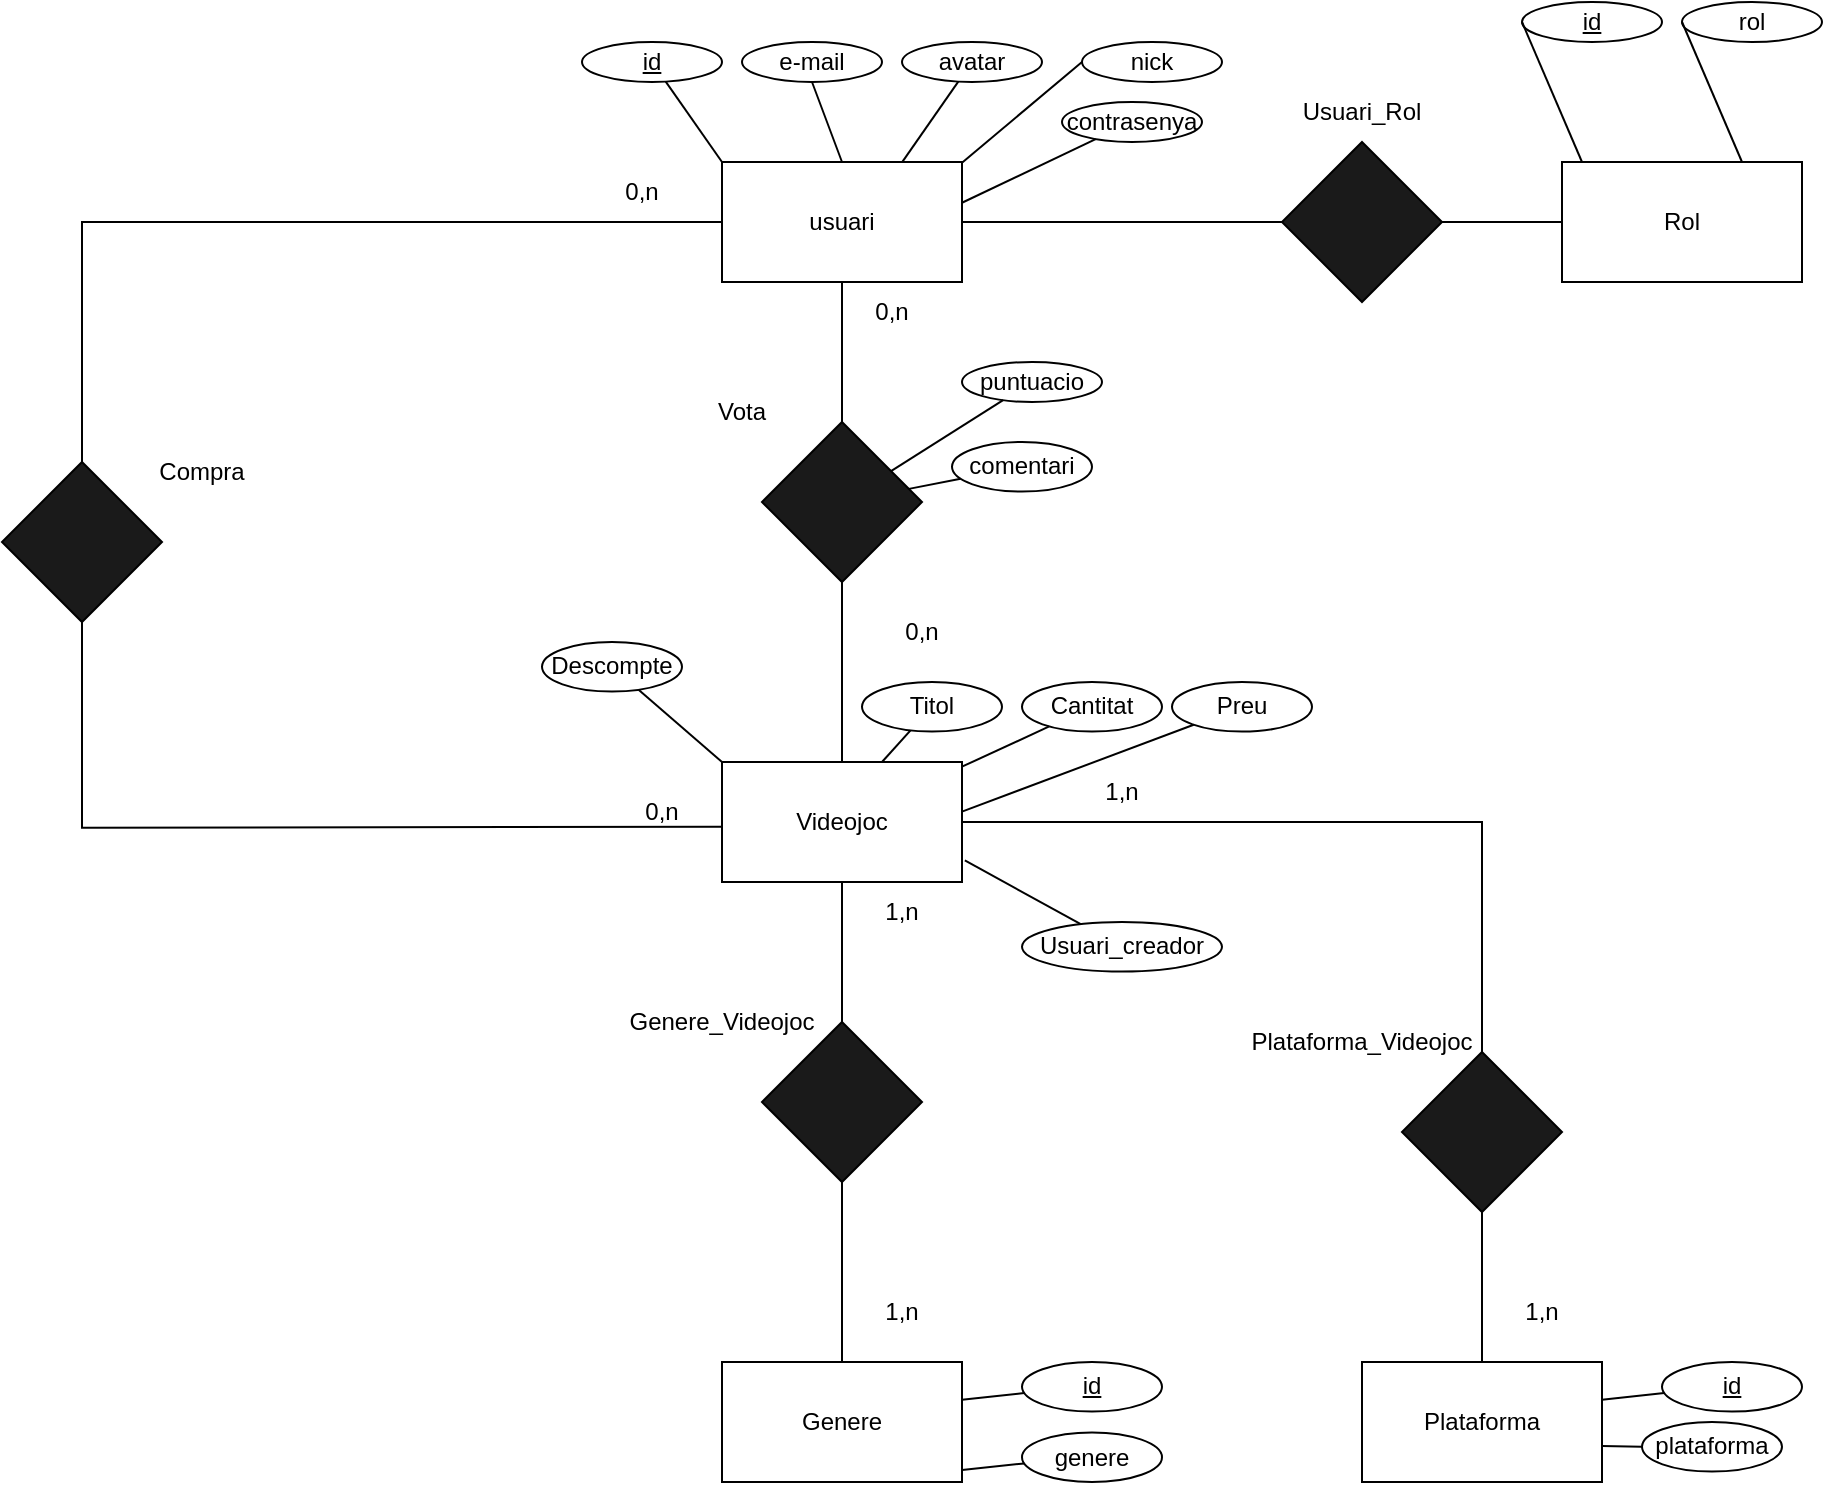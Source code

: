 <mxfile version="20.3.3" type="device"><diagram id="R2lEEEUBdFMjLlhIrx00" name="Page-1"><mxGraphModel dx="1611" dy="379" grid="1" gridSize="10" guides="1" tooltips="1" connect="1" arrows="1" fold="1" page="1" pageScale="1" pageWidth="850" pageHeight="1100" math="0" shadow="0" extFonts="Permanent Marker^https://fonts.googleapis.com/css?family=Permanent+Marker"><root><mxCell id="0"/><mxCell id="1" parent="0"/><mxCell id="MI0PiALp_Y_5vJV6NwfO-20" value="" style="edgeStyle=orthogonalEdgeStyle;rounded=0;orthogonalLoop=1;jettySize=auto;html=1;endArrow=none;endFill=0;" parent="1" source="MI0PiALp_Y_5vJV6NwfO-1" target="MI0PiALp_Y_5vJV6NwfO-19" edge="1"><mxGeometry relative="1" as="geometry"/></mxCell><mxCell id="MI0PiALp_Y_5vJV6NwfO-29" value="" style="edgeStyle=orthogonalEdgeStyle;rounded=0;orthogonalLoop=1;jettySize=auto;html=1;endArrow=none;endFill=0;" parent="1" source="MI0PiALp_Y_5vJV6NwfO-1" target="MI0PiALp_Y_5vJV6NwfO-28" edge="1"><mxGeometry relative="1" as="geometry"/></mxCell><mxCell id="MI0PiALp_Y_5vJV6NwfO-75" value="" style="edgeStyle=orthogonalEdgeStyle;rounded=0;orthogonalLoop=1;jettySize=auto;html=1;endArrow=none;endFill=0;" parent="1" source="MI0PiALp_Y_5vJV6NwfO-1" target="MI0PiALp_Y_5vJV6NwfO-74" edge="1"><mxGeometry relative="1" as="geometry"/></mxCell><mxCell id="MI0PiALp_Y_5vJV6NwfO-1" value="usuari" style="rounded=0;whiteSpace=wrap;html=1;" parent="1" vertex="1"><mxGeometry x="130" y="120" width="120" height="60" as="geometry"/></mxCell><mxCell id="MI0PiALp_Y_5vJV6NwfO-2" value="&lt;u&gt;id&lt;/u&gt;" style="ellipse;whiteSpace=wrap;html=1;rounded=0;" parent="1" vertex="1"><mxGeometry x="60" y="60" width="70" height="20" as="geometry"/></mxCell><mxCell id="MI0PiALp_Y_5vJV6NwfO-9" value="e-mail" style="ellipse;whiteSpace=wrap;html=1;rounded=0;" parent="1" vertex="1"><mxGeometry x="140" y="60" width="70" height="20" as="geometry"/></mxCell><mxCell id="MI0PiALp_Y_5vJV6NwfO-10" value="avatar" style="ellipse;whiteSpace=wrap;html=1;rounded=0;" parent="1" vertex="1"><mxGeometry x="220" y="60" width="70" height="20" as="geometry"/></mxCell><mxCell id="MI0PiALp_Y_5vJV6NwfO-11" value="nick" style="ellipse;whiteSpace=wrap;html=1;rounded=0;" parent="1" vertex="1"><mxGeometry x="310" y="60" width="70" height="20" as="geometry"/></mxCell><mxCell id="MI0PiALp_Y_5vJV6NwfO-13" value="contrasenya" style="ellipse;whiteSpace=wrap;html=1;rounded=0;" parent="1" vertex="1"><mxGeometry x="300" y="90" width="70" height="20" as="geometry"/></mxCell><mxCell id="MI0PiALp_Y_5vJV6NwfO-14" value="" style="endArrow=none;html=1;rounded=0;entryX=0.5;entryY=1;entryDx=0;entryDy=0;" parent="1" target="MI0PiALp_Y_5vJV6NwfO-9" edge="1"><mxGeometry width="50" height="50" relative="1" as="geometry"><mxPoint x="190" y="120" as="sourcePoint"/><mxPoint x="240" y="70" as="targetPoint"/></mxGeometry></mxCell><mxCell id="MI0PiALp_Y_5vJV6NwfO-15" value="" style="endArrow=none;html=1;rounded=0;" parent="1" target="MI0PiALp_Y_5vJV6NwfO-2" edge="1"><mxGeometry width="50" height="50" relative="1" as="geometry"><mxPoint x="130" y="120" as="sourcePoint"/><mxPoint x="115" y="80" as="targetPoint"/></mxGeometry></mxCell><mxCell id="MI0PiALp_Y_5vJV6NwfO-16" value="" style="endArrow=none;html=1;rounded=0;" parent="1" target="MI0PiALp_Y_5vJV6NwfO-10" edge="1"><mxGeometry width="50" height="50" relative="1" as="geometry"><mxPoint x="220" y="120.19" as="sourcePoint"/><mxPoint x="191.826" y="79.998" as="targetPoint"/></mxGeometry></mxCell><mxCell id="MI0PiALp_Y_5vJV6NwfO-17" value="" style="endArrow=none;html=1;rounded=0;entryX=0;entryY=0.5;entryDx=0;entryDy=0;" parent="1" target="MI0PiALp_Y_5vJV6NwfO-11" edge="1"><mxGeometry width="50" height="50" relative="1" as="geometry"><mxPoint x="250" y="120.38" as="sourcePoint"/><mxPoint x="278.136" y="79.996" as="targetPoint"/></mxGeometry></mxCell><mxCell id="MI0PiALp_Y_5vJV6NwfO-18" value="" style="endArrow=none;html=1;rounded=0;" parent="1" target="MI0PiALp_Y_5vJV6NwfO-13" edge="1"><mxGeometry width="50" height="50" relative="1" as="geometry"><mxPoint x="250" y="140.38" as="sourcePoint"/><mxPoint x="278.136" y="99.996" as="targetPoint"/></mxGeometry></mxCell><mxCell id="MI0PiALp_Y_5vJV6NwfO-22" value="" style="edgeStyle=orthogonalEdgeStyle;rounded=0;orthogonalLoop=1;jettySize=auto;html=1;endArrow=none;endFill=0;" parent="1" source="MI0PiALp_Y_5vJV6NwfO-19" target="MI0PiALp_Y_5vJV6NwfO-21" edge="1"><mxGeometry relative="1" as="geometry"/></mxCell><mxCell id="MI0PiALp_Y_5vJV6NwfO-19" value="" style="rhombus;whiteSpace=wrap;html=1;rounded=0;fillColor=#1A1A1A;" parent="1" vertex="1"><mxGeometry x="410" y="110" width="80" height="80" as="geometry"/></mxCell><mxCell id="MI0PiALp_Y_5vJV6NwfO-21" value="Rol" style="whiteSpace=wrap;html=1;rounded=0;" parent="1" vertex="1"><mxGeometry x="550" y="120" width="120" height="60" as="geometry"/></mxCell><mxCell id="MI0PiALp_Y_5vJV6NwfO-23" value="&lt;u&gt;id&lt;/u&gt;" style="ellipse;whiteSpace=wrap;html=1;rounded=0;" parent="1" vertex="1"><mxGeometry x="530" y="40" width="70" height="20" as="geometry"/></mxCell><mxCell id="MI0PiALp_Y_5vJV6NwfO-24" value="" style="endArrow=none;html=1;rounded=0;entryX=0;entryY=0.5;entryDx=0;entryDy=0;" parent="1" target="MI0PiALp_Y_5vJV6NwfO-23" edge="1"><mxGeometry width="50" height="50" relative="1" as="geometry"><mxPoint x="560" y="120.0" as="sourcePoint"/><mxPoint x="588.136" y="79.616" as="targetPoint"/></mxGeometry></mxCell><mxCell id="MI0PiALp_Y_5vJV6NwfO-25" value="rol" style="ellipse;whiteSpace=wrap;html=1;rounded=0;" parent="1" vertex="1"><mxGeometry x="610" y="40" width="70" height="20" as="geometry"/></mxCell><mxCell id="MI0PiALp_Y_5vJV6NwfO-26" value="" style="endArrow=none;html=1;rounded=0;entryX=0;entryY=0.5;entryDx=0;entryDy=0;" parent="1" target="MI0PiALp_Y_5vJV6NwfO-25" edge="1"><mxGeometry width="50" height="50" relative="1" as="geometry"><mxPoint x="640" y="120.0" as="sourcePoint"/><mxPoint x="668.136" y="79.616" as="targetPoint"/></mxGeometry></mxCell><mxCell id="MI0PiALp_Y_5vJV6NwfO-27" value="Usuari_Rol" style="text;html=1;strokeColor=none;fillColor=none;align=center;verticalAlign=middle;whiteSpace=wrap;rounded=0;" parent="1" vertex="1"><mxGeometry x="420" y="80" width="60" height="30" as="geometry"/></mxCell><mxCell id="MI0PiALp_Y_5vJV6NwfO-38" value="" style="edgeStyle=orthogonalEdgeStyle;rounded=0;orthogonalLoop=1;jettySize=auto;html=1;endArrow=none;endFill=0;" parent="1" source="MI0PiALp_Y_5vJV6NwfO-28" target="MI0PiALp_Y_5vJV6NwfO-37" edge="1"><mxGeometry relative="1" as="geometry"/></mxCell><mxCell id="MI0PiALp_Y_5vJV6NwfO-28" value="" style="rhombus;whiteSpace=wrap;html=1;rounded=0;fillColor=#1A1A1A;" parent="1" vertex="1"><mxGeometry x="150" y="250" width="80" height="80" as="geometry"/></mxCell><mxCell id="MI0PiALp_Y_5vJV6NwfO-32" value="puntuacio" style="ellipse;whiteSpace=wrap;html=1;rounded=0;" parent="1" vertex="1"><mxGeometry x="250" y="220" width="70" height="20" as="geometry"/></mxCell><mxCell id="MI0PiALp_Y_5vJV6NwfO-33" value="" style="endArrow=none;html=1;rounded=0;" parent="1" source="MI0PiALp_Y_5vJV6NwfO-28" target="MI0PiALp_Y_5vJV6NwfO-32" edge="1"><mxGeometry width="50" height="50" relative="1" as="geometry"><mxPoint x="200" y="270.38" as="sourcePoint"/><mxPoint x="228.136" y="229.996" as="targetPoint"/></mxGeometry></mxCell><mxCell id="MI0PiALp_Y_5vJV6NwfO-34" value="comentari" style="ellipse;whiteSpace=wrap;html=1;rounded=0;" parent="1" vertex="1"><mxGeometry x="245" y="260" width="70" height="24.81" as="geometry"/></mxCell><mxCell id="MI0PiALp_Y_5vJV6NwfO-35" value="" style="endArrow=none;html=1;rounded=0;" parent="1" source="MI0PiALp_Y_5vJV6NwfO-28" target="MI0PiALp_Y_5vJV6NwfO-34" edge="1"><mxGeometry width="50" height="50" relative="1" as="geometry"><mxPoint x="195" y="315.19" as="sourcePoint"/><mxPoint x="223.136" y="274.806" as="targetPoint"/></mxGeometry></mxCell><mxCell id="MI0PiALp_Y_5vJV6NwfO-36" value="Vota" style="text;html=1;strokeColor=none;fillColor=none;align=center;verticalAlign=middle;whiteSpace=wrap;rounded=0;" parent="1" vertex="1"><mxGeometry x="110" y="230" width="60" height="30" as="geometry"/></mxCell><mxCell id="MI0PiALp_Y_5vJV6NwfO-51" value="" style="edgeStyle=orthogonalEdgeStyle;rounded=0;orthogonalLoop=1;jettySize=auto;html=1;endArrow=none;endFill=0;" parent="1" source="MI0PiALp_Y_5vJV6NwfO-37" target="MI0PiALp_Y_5vJV6NwfO-50" edge="1"><mxGeometry relative="1" as="geometry"/></mxCell><mxCell id="MI0PiALp_Y_5vJV6NwfO-64" value="" style="edgeStyle=orthogonalEdgeStyle;rounded=0;orthogonalLoop=1;jettySize=auto;html=1;endArrow=none;endFill=0;" parent="1" source="MI0PiALp_Y_5vJV6NwfO-37" target="MI0PiALp_Y_5vJV6NwfO-63" edge="1"><mxGeometry relative="1" as="geometry"/></mxCell><mxCell id="MI0PiALp_Y_5vJV6NwfO-37" value="Videojoc" style="whiteSpace=wrap;html=1;rounded=0;" parent="1" vertex="1"><mxGeometry x="130" y="420" width="120" height="60" as="geometry"/></mxCell><mxCell id="MI0PiALp_Y_5vJV6NwfO-39" value="Titol" style="ellipse;whiteSpace=wrap;html=1;rounded=0;" parent="1" vertex="1"><mxGeometry x="200" y="380" width="70" height="24.81" as="geometry"/></mxCell><mxCell id="MI0PiALp_Y_5vJV6NwfO-40" value="" style="endArrow=none;html=1;rounded=0;" parent="1" target="MI0PiALp_Y_5vJV6NwfO-39" edge="1"><mxGeometry width="50" height="50" relative="1" as="geometry"><mxPoint x="210" y="420.0" as="sourcePoint"/><mxPoint x="238.136" y="379.616" as="targetPoint"/></mxGeometry></mxCell><mxCell id="MI0PiALp_Y_5vJV6NwfO-42" value="Preu" style="ellipse;whiteSpace=wrap;html=1;rounded=0;" parent="1" vertex="1"><mxGeometry x="355" y="380" width="70" height="24.81" as="geometry"/></mxCell><mxCell id="MI0PiALp_Y_5vJV6NwfO-43" value="" style="endArrow=none;html=1;rounded=0;" parent="1" target="MI0PiALp_Y_5vJV6NwfO-42" edge="1"><mxGeometry width="50" height="50" relative="1" as="geometry"><mxPoint x="250" y="444.81" as="sourcePoint"/><mxPoint x="278.136" y="404.426" as="targetPoint"/></mxGeometry></mxCell><mxCell id="MI0PiALp_Y_5vJV6NwfO-44" value="Cantitat" style="ellipse;whiteSpace=wrap;html=1;rounded=0;" parent="1" vertex="1"><mxGeometry x="280" y="380" width="70" height="24.81" as="geometry"/></mxCell><mxCell id="MI0PiALp_Y_5vJV6NwfO-45" value="" style="endArrow=none;html=1;rounded=0;" parent="1" source="MI0PiALp_Y_5vJV6NwfO-37" target="MI0PiALp_Y_5vJV6NwfO-44" edge="1"><mxGeometry width="50" height="50" relative="1" as="geometry"><mxPoint x="260" y="474.81" as="sourcePoint"/><mxPoint x="288.136" y="434.426" as="targetPoint"/></mxGeometry></mxCell><mxCell id="MI0PiALp_Y_5vJV6NwfO-46" value="Usuari_creador" style="ellipse;whiteSpace=wrap;html=1;rounded=0;" parent="1" vertex="1"><mxGeometry x="280" y="500" width="100" height="24.81" as="geometry"/></mxCell><mxCell id="MI0PiALp_Y_5vJV6NwfO-47" value="" style="endArrow=none;html=1;rounded=0;exitX=1.012;exitY=0.82;exitDx=0;exitDy=0;exitPerimeter=0;" parent="1" source="MI0PiALp_Y_5vJV6NwfO-37" target="MI0PiALp_Y_5vJV6NwfO-46" edge="1"><mxGeometry width="50" height="50" relative="1" as="geometry"><mxPoint x="245" y="474.013" as="sourcePoint"/><mxPoint x="283.136" y="464.426" as="targetPoint"/></mxGeometry></mxCell><mxCell id="MI0PiALp_Y_5vJV6NwfO-53" value="" style="edgeStyle=orthogonalEdgeStyle;rounded=0;orthogonalLoop=1;jettySize=auto;html=1;endArrow=none;endFill=0;" parent="1" source="MI0PiALp_Y_5vJV6NwfO-50" target="MI0PiALp_Y_5vJV6NwfO-52" edge="1"><mxGeometry relative="1" as="geometry"/></mxCell><mxCell id="MI0PiALp_Y_5vJV6NwfO-50" value="" style="rhombus;whiteSpace=wrap;html=1;rounded=0;fillColor=#1A1A1A;" parent="1" vertex="1"><mxGeometry x="150" y="550" width="80" height="80" as="geometry"/></mxCell><mxCell id="MI0PiALp_Y_5vJV6NwfO-52" value="Genere" style="whiteSpace=wrap;html=1;rounded=0;" parent="1" vertex="1"><mxGeometry x="130" y="720" width="120" height="60" as="geometry"/></mxCell><mxCell id="MI0PiALp_Y_5vJV6NwfO-54" value="Genere_Videojoc" style="text;html=1;strokeColor=none;fillColor=none;align=center;verticalAlign=middle;whiteSpace=wrap;rounded=0;" parent="1" vertex="1"><mxGeometry x="100" y="535" width="60" height="30" as="geometry"/></mxCell><mxCell id="MI0PiALp_Y_5vJV6NwfO-57" value="&lt;u&gt;id&lt;/u&gt;" style="ellipse;whiteSpace=wrap;html=1;rounded=0;" parent="1" vertex="1"><mxGeometry x="280" y="720" width="70" height="24.81" as="geometry"/></mxCell><mxCell id="MI0PiALp_Y_5vJV6NwfO-58" value="" style="endArrow=none;html=1;rounded=0;" parent="1" target="MI0PiALp_Y_5vJV6NwfO-57" edge="1"><mxGeometry width="50" height="50" relative="1" as="geometry"><mxPoint x="250" y="738.858" as="sourcePoint"/><mxPoint x="288.136" y="729.236" as="targetPoint"/></mxGeometry></mxCell><mxCell id="MI0PiALp_Y_5vJV6NwfO-59" value="genere" style="ellipse;whiteSpace=wrap;html=1;rounded=0;" parent="1" vertex="1"><mxGeometry x="280" y="755.19" width="70" height="24.81" as="geometry"/></mxCell><mxCell id="MI0PiALp_Y_5vJV6NwfO-60" value="" style="endArrow=none;html=1;rounded=0;" parent="1" target="MI0PiALp_Y_5vJV6NwfO-59" edge="1"><mxGeometry width="50" height="50" relative="1" as="geometry"><mxPoint x="250" y="774.048" as="sourcePoint"/><mxPoint x="288.136" y="764.426" as="targetPoint"/></mxGeometry></mxCell><mxCell id="MI0PiALp_Y_5vJV6NwfO-66" value="" style="edgeStyle=orthogonalEdgeStyle;rounded=0;orthogonalLoop=1;jettySize=auto;html=1;endArrow=none;endFill=0;" parent="1" source="MI0PiALp_Y_5vJV6NwfO-63" target="MI0PiALp_Y_5vJV6NwfO-65" edge="1"><mxGeometry relative="1" as="geometry"/></mxCell><mxCell id="MI0PiALp_Y_5vJV6NwfO-63" value="" style="rhombus;whiteSpace=wrap;html=1;rounded=0;fillColor=#1A1A1A;" parent="1" vertex="1"><mxGeometry x="470" y="565" width="80" height="80" as="geometry"/></mxCell><mxCell id="MI0PiALp_Y_5vJV6NwfO-65" value="Plataforma" style="whiteSpace=wrap;html=1;rounded=0;" parent="1" vertex="1"><mxGeometry x="450" y="720" width="120" height="60" as="geometry"/></mxCell><mxCell id="MI0PiALp_Y_5vJV6NwfO-67" value="Plataforma_Videojoc" style="text;html=1;strokeColor=none;fillColor=none;align=center;verticalAlign=middle;whiteSpace=wrap;rounded=0;" parent="1" vertex="1"><mxGeometry x="420" y="545" width="60" height="30" as="geometry"/></mxCell><mxCell id="MI0PiALp_Y_5vJV6NwfO-68" value="&lt;u&gt;id&lt;/u&gt;" style="ellipse;whiteSpace=wrap;html=1;rounded=0;" parent="1" vertex="1"><mxGeometry x="600" y="720" width="70" height="24.81" as="geometry"/></mxCell><mxCell id="MI0PiALp_Y_5vJV6NwfO-69" value="" style="endArrow=none;html=1;rounded=0;" parent="1" target="MI0PiALp_Y_5vJV6NwfO-68" edge="1"><mxGeometry width="50" height="50" relative="1" as="geometry"><mxPoint x="570" y="738.858" as="sourcePoint"/><mxPoint x="608.136" y="729.236" as="targetPoint"/></mxGeometry></mxCell><mxCell id="MI0PiALp_Y_5vJV6NwfO-70" value="plataforma" style="ellipse;whiteSpace=wrap;html=1;rounded=0;" parent="1" vertex="1"><mxGeometry x="590" y="750" width="70" height="24.81" as="geometry"/></mxCell><mxCell id="MI0PiALp_Y_5vJV6NwfO-71" value="" style="endArrow=none;html=1;rounded=0;" parent="1" target="MI0PiALp_Y_5vJV6NwfO-70" edge="1"><mxGeometry width="50" height="50" relative="1" as="geometry"><mxPoint x="570" y="762" as="sourcePoint"/><mxPoint x="598.136" y="759.236" as="targetPoint"/></mxGeometry></mxCell><mxCell id="MI0PiALp_Y_5vJV6NwfO-74" value="" style="rhombus;whiteSpace=wrap;html=1;rounded=0;fillColor=#1A1A1A;" parent="1" vertex="1"><mxGeometry x="-230" y="270" width="80" height="80" as="geometry"/></mxCell><mxCell id="MI0PiALp_Y_5vJV6NwfO-78" value="" style="edgeStyle=orthogonalEdgeStyle;rounded=0;orthogonalLoop=1;jettySize=auto;html=1;endArrow=none;endFill=0;" parent="1" target="MI0PiALp_Y_5vJV6NwfO-74" edge="1"><mxGeometry relative="1" as="geometry"><mxPoint x="130" y="452.39" as="sourcePoint"/><mxPoint x="-189.971" y="572.419" as="targetPoint"/></mxGeometry></mxCell><mxCell id="MI0PiALp_Y_5vJV6NwfO-79" value="Compra" style="text;html=1;strokeColor=none;fillColor=none;align=center;verticalAlign=middle;whiteSpace=wrap;rounded=0;" parent="1" vertex="1"><mxGeometry x="-160" y="260" width="60" height="30" as="geometry"/></mxCell><mxCell id="IeqjXCKBnwRka2hVtWch-4" value="Descompte" style="ellipse;whiteSpace=wrap;html=1;rounded=0;" vertex="1" parent="1"><mxGeometry x="40" y="360" width="70" height="24.81" as="geometry"/></mxCell><mxCell id="IeqjXCKBnwRka2hVtWch-5" value="" style="endArrow=none;html=1;rounded=0;exitX=0;exitY=0;exitDx=0;exitDy=0;" edge="1" parent="1" target="IeqjXCKBnwRka2hVtWch-4" source="MI0PiALp_Y_5vJV6NwfO-37"><mxGeometry width="50" height="50" relative="1" as="geometry"><mxPoint x="10" y="424.81" as="sourcePoint"/><mxPoint x="38.136" y="384.426" as="targetPoint"/></mxGeometry></mxCell><mxCell id="IeqjXCKBnwRka2hVtWch-6" value="0,n" style="text;html=1;strokeColor=none;fillColor=none;align=center;verticalAlign=middle;whiteSpace=wrap;rounded=0;" vertex="1" parent="1"><mxGeometry x="60" y="120" width="60" height="30" as="geometry"/></mxCell><mxCell id="IeqjXCKBnwRka2hVtWch-7" value="0,n" style="text;html=1;strokeColor=none;fillColor=none;align=center;verticalAlign=middle;whiteSpace=wrap;rounded=0;" vertex="1" parent="1"><mxGeometry x="70" y="430" width="60" height="30" as="geometry"/></mxCell><mxCell id="IeqjXCKBnwRka2hVtWch-8" value="1,n" style="text;html=1;strokeColor=none;fillColor=none;align=center;verticalAlign=middle;whiteSpace=wrap;rounded=0;" vertex="1" parent="1"><mxGeometry x="190" y="480" width="60" height="30" as="geometry"/></mxCell><mxCell id="IeqjXCKBnwRka2hVtWch-9" value="1,n" style="text;html=1;strokeColor=none;fillColor=none;align=center;verticalAlign=middle;whiteSpace=wrap;rounded=0;" vertex="1" parent="1"><mxGeometry x="190" y="680" width="60" height="30" as="geometry"/></mxCell><mxCell id="IeqjXCKBnwRka2hVtWch-10" value="1,n" style="text;html=1;strokeColor=none;fillColor=none;align=center;verticalAlign=middle;whiteSpace=wrap;rounded=0;" vertex="1" parent="1"><mxGeometry x="300" y="420" width="60" height="30" as="geometry"/></mxCell><mxCell id="IeqjXCKBnwRka2hVtWch-11" value="1,n" style="text;html=1;strokeColor=none;fillColor=none;align=center;verticalAlign=middle;whiteSpace=wrap;rounded=0;" vertex="1" parent="1"><mxGeometry x="510" y="680" width="60" height="30" as="geometry"/></mxCell><mxCell id="IeqjXCKBnwRka2hVtWch-12" value="0,n" style="text;html=1;strokeColor=none;fillColor=none;align=center;verticalAlign=middle;whiteSpace=wrap;rounded=0;" vertex="1" parent="1"><mxGeometry x="185" y="180" width="60" height="30" as="geometry"/></mxCell><mxCell id="IeqjXCKBnwRka2hVtWch-13" value="0,n" style="text;html=1;strokeColor=none;fillColor=none;align=center;verticalAlign=middle;whiteSpace=wrap;rounded=0;" vertex="1" parent="1"><mxGeometry x="200" y="340" width="60" height="30" as="geometry"/></mxCell></root></mxGraphModel></diagram></mxfile>